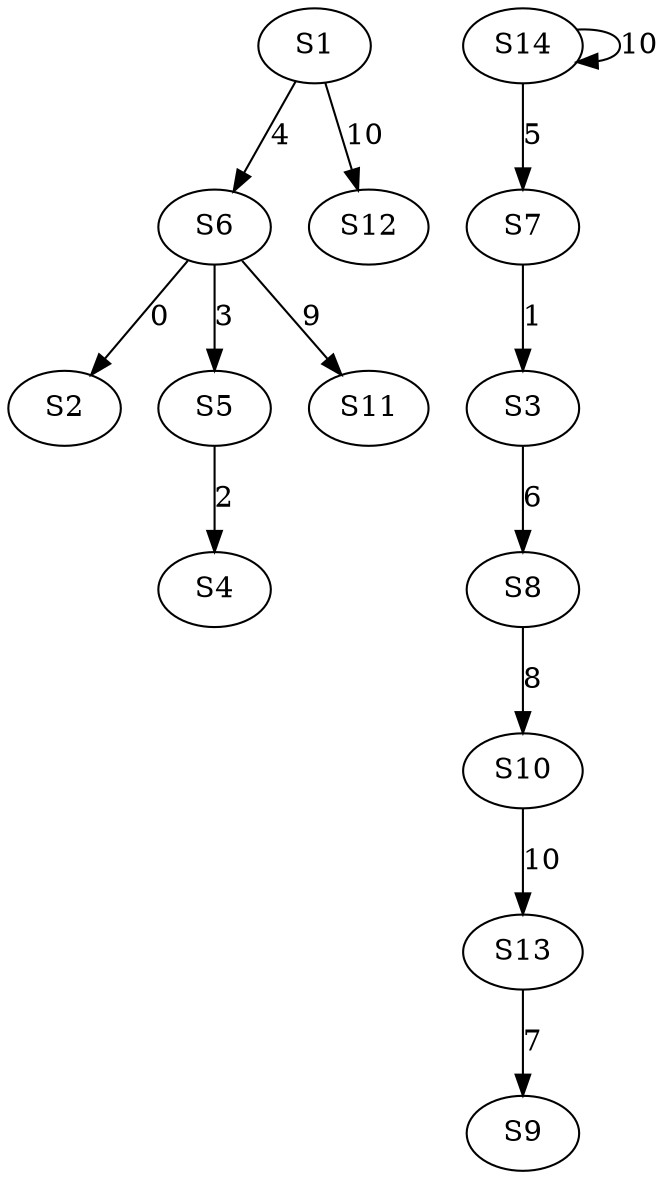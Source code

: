 strict digraph {
	S6 -> S2 [ label = 0 ];
	S7 -> S3 [ label = 1 ];
	S5 -> S4 [ label = 2 ];
	S6 -> S5 [ label = 3 ];
	S1 -> S6 [ label = 4 ];
	S14 -> S7 [ label = 5 ];
	S3 -> S8 [ label = 6 ];
	S13 -> S9 [ label = 7 ];
	S8 -> S10 [ label = 8 ];
	S6 -> S11 [ label = 9 ];
	S1 -> S12 [ label = 10 ];
	S10 -> S13 [ label = 10 ];
	S14 -> S14 [ label = 10 ];
}